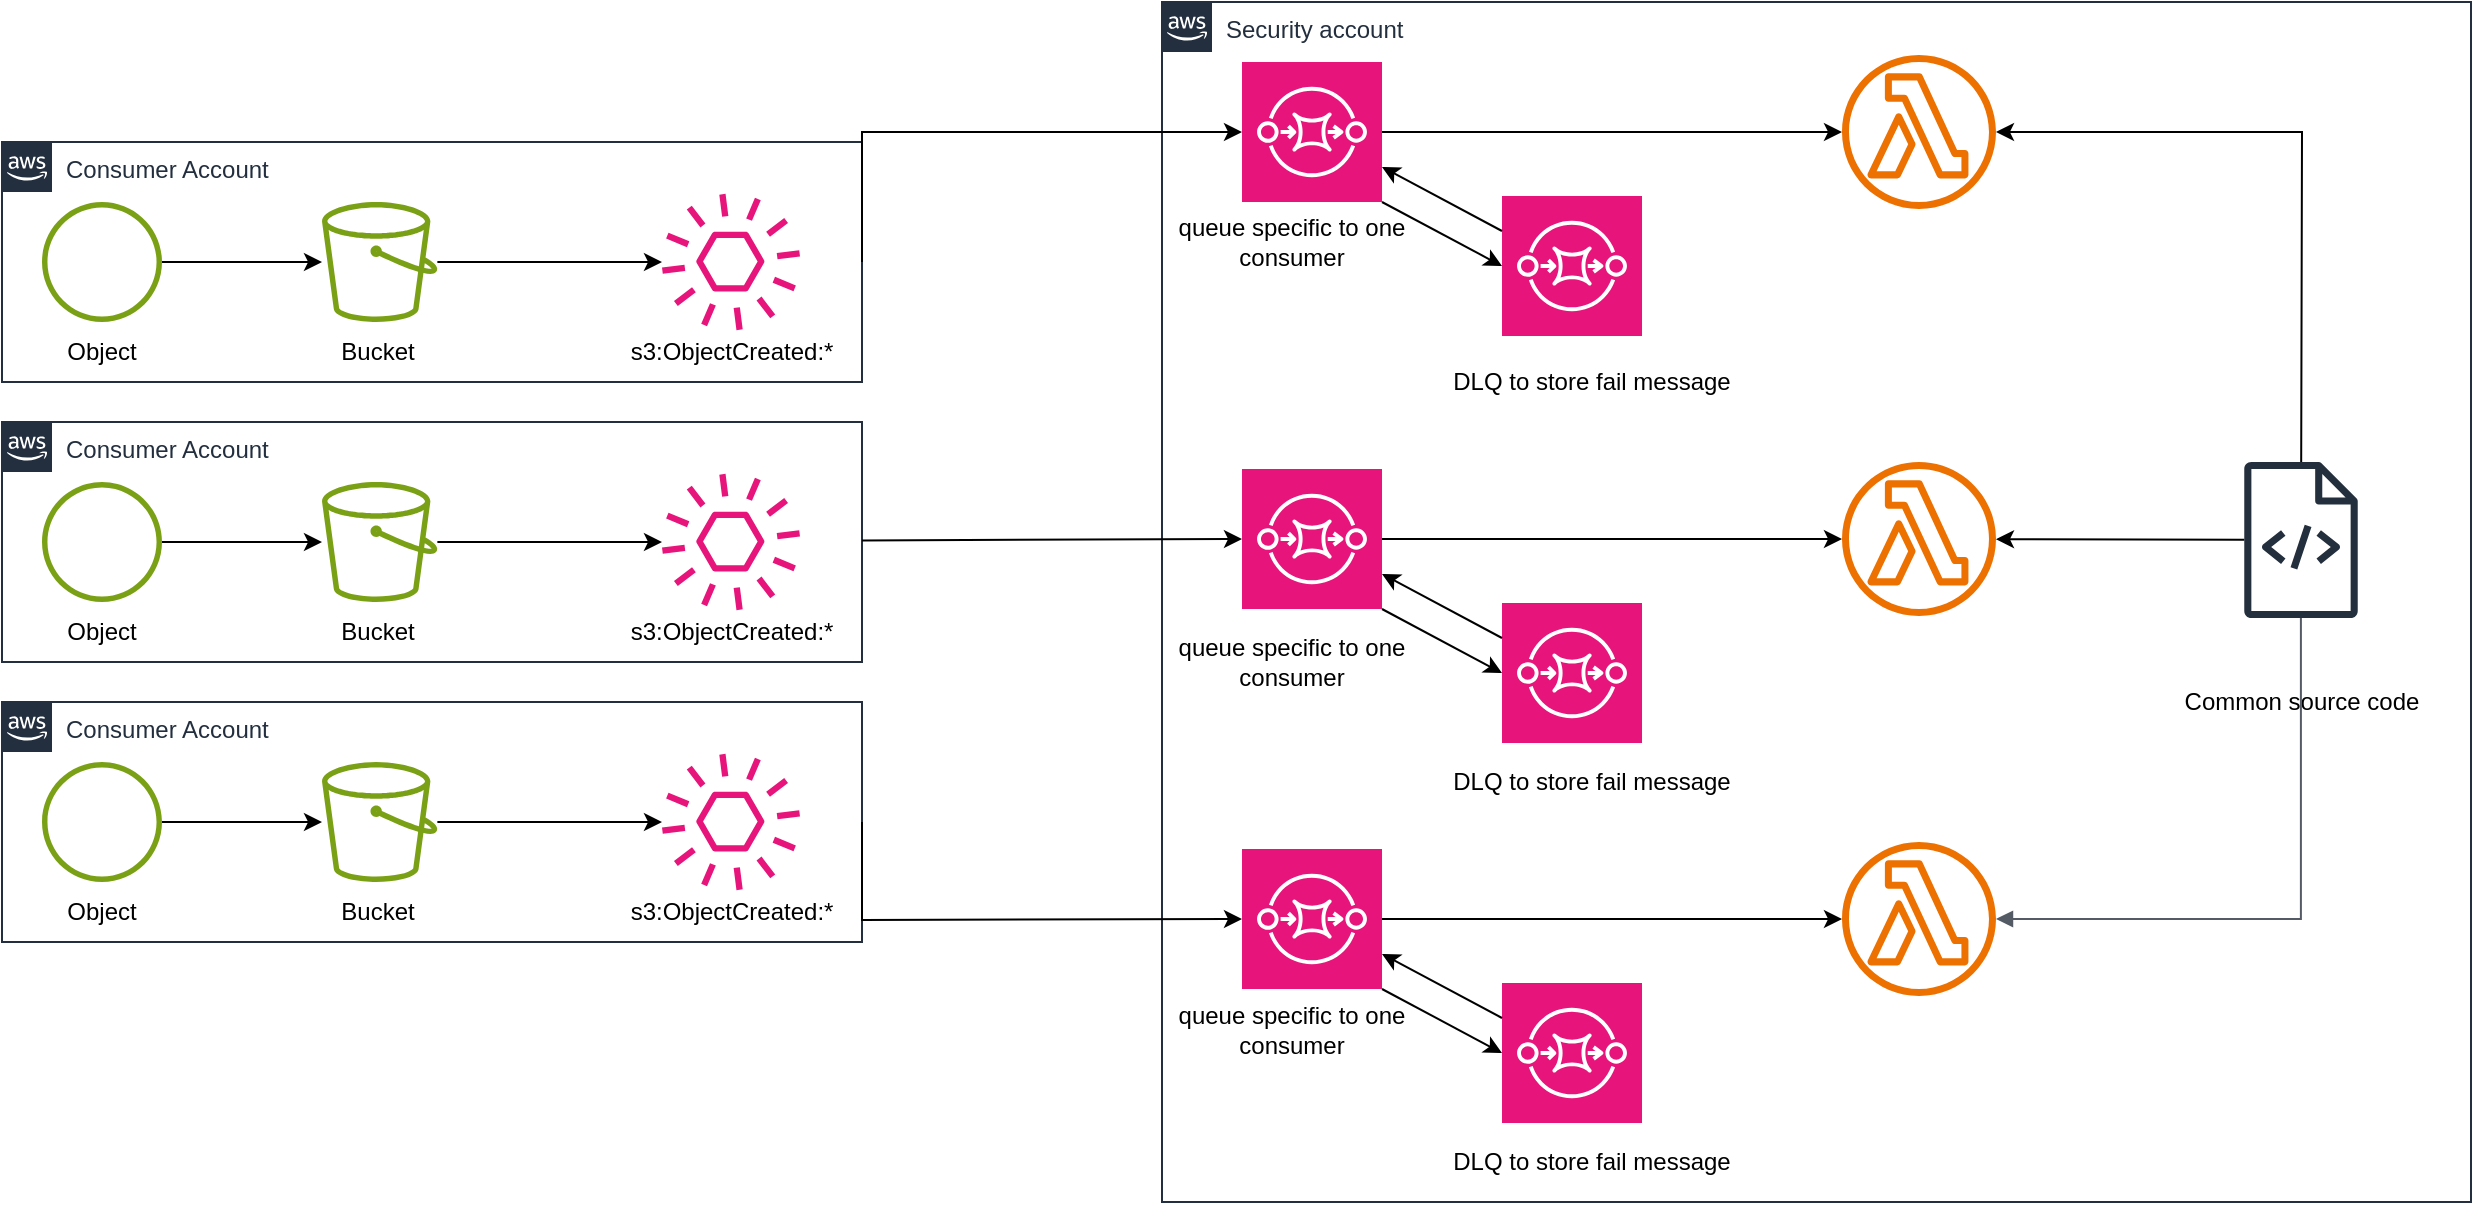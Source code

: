 <mxfile version="28.2.8">
  <diagram name="Trang-1" id="DyeFEJzLR0LAhU3ais9p">
    <mxGraphModel dx="1353" dy="620" grid="1" gridSize="10" guides="1" tooltips="1" connect="1" arrows="1" fold="1" page="1" pageScale="1" pageWidth="827" pageHeight="1169" math="0" shadow="0">
      <root>
        <mxCell id="0" />
        <mxCell id="1" parent="0" />
        <mxCell id="HeWmij_1mZDLhINLAWdS-2" value="Consumer Account" style="points=[[0,0],[0.25,0],[0.5,0],[0.75,0],[1,0],[1,0.25],[1,0.5],[1,0.75],[1,1],[0.75,1],[0.5,1],[0.25,1],[0,1],[0,0.75],[0,0.5],[0,0.25]];outlineConnect=0;gradientColor=none;html=1;whiteSpace=wrap;fontSize=12;fontStyle=0;container=1;pointerEvents=0;collapsible=0;recursiveResize=0;shape=mxgraph.aws4.group;grIcon=mxgraph.aws4.group_aws_cloud_alt;strokeColor=#232F3E;fillColor=none;verticalAlign=top;align=left;spacingLeft=30;fontColor=#232F3E;dashed=0;" vertex="1" parent="1">
          <mxGeometry x="120" y="140" width="430" height="120" as="geometry" />
        </mxCell>
        <mxCell id="HeWmij_1mZDLhINLAWdS-3" value="" style="sketch=0;outlineConnect=0;fontColor=#232F3E;gradientColor=none;fillColor=#7AA116;strokeColor=none;dashed=0;verticalLabelPosition=bottom;verticalAlign=top;align=center;html=1;fontSize=12;fontStyle=0;aspect=fixed;pointerEvents=1;shape=mxgraph.aws4.object;" vertex="1" parent="HeWmij_1mZDLhINLAWdS-2">
          <mxGeometry x="20" y="30" width="60" height="60" as="geometry" />
        </mxCell>
        <mxCell id="HeWmij_1mZDLhINLAWdS-5" value="" style="sketch=0;outlineConnect=0;fontColor=#232F3E;gradientColor=none;fillColor=#7AA116;strokeColor=none;dashed=0;verticalLabelPosition=bottom;verticalAlign=top;align=center;html=1;fontSize=12;fontStyle=0;aspect=fixed;pointerEvents=1;shape=mxgraph.aws4.bucket;" vertex="1" parent="HeWmij_1mZDLhINLAWdS-2">
          <mxGeometry x="160" y="30" width="57.69" height="60" as="geometry" />
        </mxCell>
        <mxCell id="HeWmij_1mZDLhINLAWdS-6" value="" style="sketch=0;outlineConnect=0;fontColor=#232F3E;gradientColor=none;fillColor=#E7157B;strokeColor=none;dashed=0;verticalLabelPosition=bottom;verticalAlign=top;align=center;html=1;fontSize=12;fontStyle=0;aspect=fixed;pointerEvents=1;shape=mxgraph.aws4.event;" vertex="1" parent="HeWmij_1mZDLhINLAWdS-2">
          <mxGeometry x="330" y="25.5" width="69" height="69" as="geometry" />
        </mxCell>
        <mxCell id="HeWmij_1mZDLhINLAWdS-15" value="Object" style="text;html=1;whiteSpace=wrap;strokeColor=none;fillColor=none;align=center;verticalAlign=middle;rounded=0;" vertex="1" parent="HeWmij_1mZDLhINLAWdS-2">
          <mxGeometry x="20" y="90" width="60" height="30" as="geometry" />
        </mxCell>
        <mxCell id="HeWmij_1mZDLhINLAWdS-16" value="Bucket" style="text;html=1;whiteSpace=wrap;strokeColor=none;fillColor=none;align=center;verticalAlign=middle;rounded=0;" vertex="1" parent="HeWmij_1mZDLhINLAWdS-2">
          <mxGeometry x="157.69" y="90" width="60" height="30" as="geometry" />
        </mxCell>
        <mxCell id="HeWmij_1mZDLhINLAWdS-17" value="s3:ObjectCreated:*" style="text;html=1;whiteSpace=wrap;strokeColor=none;fillColor=none;align=center;verticalAlign=middle;rounded=0;" vertex="1" parent="HeWmij_1mZDLhINLAWdS-2">
          <mxGeometry x="336.75" y="94.5" width="55.5" height="20" as="geometry" />
        </mxCell>
        <mxCell id="HeWmij_1mZDLhINLAWdS-20" value="" style="endArrow=classic;html=1;rounded=0;" edge="1" parent="HeWmij_1mZDLhINLAWdS-2" source="HeWmij_1mZDLhINLAWdS-3" target="HeWmij_1mZDLhINLAWdS-5">
          <mxGeometry width="50" height="50" relative="1" as="geometry">
            <mxPoint x="40" y="210" as="sourcePoint" />
            <mxPoint x="90" y="160" as="targetPoint" />
          </mxGeometry>
        </mxCell>
        <mxCell id="HeWmij_1mZDLhINLAWdS-22" value="" style="endArrow=classic;html=1;rounded=0;" edge="1" parent="HeWmij_1mZDLhINLAWdS-2" source="HeWmij_1mZDLhINLAWdS-5" target="HeWmij_1mZDLhINLAWdS-6">
          <mxGeometry width="50" height="50" relative="1" as="geometry">
            <mxPoint x="240" y="80" as="sourcePoint" />
            <mxPoint x="290" y="30" as="targetPoint" />
          </mxGeometry>
        </mxCell>
        <mxCell id="HeWmij_1mZDLhINLAWdS-23" value="Consumer Account" style="points=[[0,0],[0.25,0],[0.5,0],[0.75,0],[1,0],[1,0.25],[1,0.5],[1,0.75],[1,1],[0.75,1],[0.5,1],[0.25,1],[0,1],[0,0.75],[0,0.5],[0,0.25]];outlineConnect=0;gradientColor=none;html=1;whiteSpace=wrap;fontSize=12;fontStyle=0;container=1;pointerEvents=0;collapsible=0;recursiveResize=0;shape=mxgraph.aws4.group;grIcon=mxgraph.aws4.group_aws_cloud_alt;strokeColor=#232F3E;fillColor=none;verticalAlign=top;align=left;spacingLeft=30;fontColor=#232F3E;dashed=0;" vertex="1" parent="1">
          <mxGeometry x="120" y="280" width="430" height="120" as="geometry" />
        </mxCell>
        <mxCell id="HeWmij_1mZDLhINLAWdS-24" value="" style="sketch=0;outlineConnect=0;fontColor=#232F3E;gradientColor=none;fillColor=#7AA116;strokeColor=none;dashed=0;verticalLabelPosition=bottom;verticalAlign=top;align=center;html=1;fontSize=12;fontStyle=0;aspect=fixed;pointerEvents=1;shape=mxgraph.aws4.object;" vertex="1" parent="HeWmij_1mZDLhINLAWdS-23">
          <mxGeometry x="20" y="30" width="60" height="60" as="geometry" />
        </mxCell>
        <mxCell id="HeWmij_1mZDLhINLAWdS-25" value="" style="sketch=0;outlineConnect=0;fontColor=#232F3E;gradientColor=none;fillColor=#7AA116;strokeColor=none;dashed=0;verticalLabelPosition=bottom;verticalAlign=top;align=center;html=1;fontSize=12;fontStyle=0;aspect=fixed;pointerEvents=1;shape=mxgraph.aws4.bucket;" vertex="1" parent="HeWmij_1mZDLhINLAWdS-23">
          <mxGeometry x="160" y="30" width="57.69" height="60" as="geometry" />
        </mxCell>
        <mxCell id="HeWmij_1mZDLhINLAWdS-26" value="" style="sketch=0;outlineConnect=0;fontColor=#232F3E;gradientColor=none;fillColor=#E7157B;strokeColor=none;dashed=0;verticalLabelPosition=bottom;verticalAlign=top;align=center;html=1;fontSize=12;fontStyle=0;aspect=fixed;pointerEvents=1;shape=mxgraph.aws4.event;" vertex="1" parent="HeWmij_1mZDLhINLAWdS-23">
          <mxGeometry x="330" y="25.5" width="69" height="69" as="geometry" />
        </mxCell>
        <mxCell id="HeWmij_1mZDLhINLAWdS-27" value="Object" style="text;html=1;whiteSpace=wrap;strokeColor=none;fillColor=none;align=center;verticalAlign=middle;rounded=0;" vertex="1" parent="HeWmij_1mZDLhINLAWdS-23">
          <mxGeometry x="20" y="90" width="60" height="30" as="geometry" />
        </mxCell>
        <mxCell id="HeWmij_1mZDLhINLAWdS-28" value="Bucket" style="text;html=1;whiteSpace=wrap;strokeColor=none;fillColor=none;align=center;verticalAlign=middle;rounded=0;" vertex="1" parent="HeWmij_1mZDLhINLAWdS-23">
          <mxGeometry x="157.69" y="90" width="60" height="30" as="geometry" />
        </mxCell>
        <mxCell id="HeWmij_1mZDLhINLAWdS-29" value="s3:ObjectCreated:*" style="text;html=1;whiteSpace=wrap;strokeColor=none;fillColor=none;align=center;verticalAlign=middle;rounded=0;" vertex="1" parent="HeWmij_1mZDLhINLAWdS-23">
          <mxGeometry x="336.75" y="94.5" width="55.5" height="20" as="geometry" />
        </mxCell>
        <mxCell id="HeWmij_1mZDLhINLAWdS-30" value="" style="endArrow=classic;html=1;rounded=0;" edge="1" parent="HeWmij_1mZDLhINLAWdS-23" source="HeWmij_1mZDLhINLAWdS-24" target="HeWmij_1mZDLhINLAWdS-25">
          <mxGeometry width="50" height="50" relative="1" as="geometry">
            <mxPoint x="40" y="210" as="sourcePoint" />
            <mxPoint x="90" y="160" as="targetPoint" />
          </mxGeometry>
        </mxCell>
        <mxCell id="HeWmij_1mZDLhINLAWdS-31" value="" style="endArrow=classic;html=1;rounded=0;" edge="1" parent="HeWmij_1mZDLhINLAWdS-23" source="HeWmij_1mZDLhINLAWdS-25" target="HeWmij_1mZDLhINLAWdS-26">
          <mxGeometry width="50" height="50" relative="1" as="geometry">
            <mxPoint x="240" y="80" as="sourcePoint" />
            <mxPoint x="290" y="30" as="targetPoint" />
          </mxGeometry>
        </mxCell>
        <mxCell id="HeWmij_1mZDLhINLAWdS-32" value="Consumer Account" style="points=[[0,0],[0.25,0],[0.5,0],[0.75,0],[1,0],[1,0.25],[1,0.5],[1,0.75],[1,1],[0.75,1],[0.5,1],[0.25,1],[0,1],[0,0.75],[0,0.5],[0,0.25]];outlineConnect=0;gradientColor=none;html=1;whiteSpace=wrap;fontSize=12;fontStyle=0;container=1;pointerEvents=0;collapsible=0;recursiveResize=0;shape=mxgraph.aws4.group;grIcon=mxgraph.aws4.group_aws_cloud_alt;strokeColor=#232F3E;fillColor=none;verticalAlign=top;align=left;spacingLeft=30;fontColor=#232F3E;dashed=0;" vertex="1" parent="1">
          <mxGeometry x="120" y="420" width="430" height="120" as="geometry" />
        </mxCell>
        <mxCell id="HeWmij_1mZDLhINLAWdS-33" value="" style="sketch=0;outlineConnect=0;fontColor=#232F3E;gradientColor=none;fillColor=#7AA116;strokeColor=none;dashed=0;verticalLabelPosition=bottom;verticalAlign=top;align=center;html=1;fontSize=12;fontStyle=0;aspect=fixed;pointerEvents=1;shape=mxgraph.aws4.object;" vertex="1" parent="HeWmij_1mZDLhINLAWdS-32">
          <mxGeometry x="20" y="30" width="60" height="60" as="geometry" />
        </mxCell>
        <mxCell id="HeWmij_1mZDLhINLAWdS-34" value="" style="sketch=0;outlineConnect=0;fontColor=#232F3E;gradientColor=none;fillColor=#7AA116;strokeColor=none;dashed=0;verticalLabelPosition=bottom;verticalAlign=top;align=center;html=1;fontSize=12;fontStyle=0;aspect=fixed;pointerEvents=1;shape=mxgraph.aws4.bucket;" vertex="1" parent="HeWmij_1mZDLhINLAWdS-32">
          <mxGeometry x="160" y="30" width="57.69" height="60" as="geometry" />
        </mxCell>
        <mxCell id="HeWmij_1mZDLhINLAWdS-35" value="" style="sketch=0;outlineConnect=0;fontColor=#232F3E;gradientColor=none;fillColor=#E7157B;strokeColor=none;dashed=0;verticalLabelPosition=bottom;verticalAlign=top;align=center;html=1;fontSize=12;fontStyle=0;aspect=fixed;pointerEvents=1;shape=mxgraph.aws4.event;" vertex="1" parent="HeWmij_1mZDLhINLAWdS-32">
          <mxGeometry x="330" y="25.5" width="69" height="69" as="geometry" />
        </mxCell>
        <mxCell id="HeWmij_1mZDLhINLAWdS-36" value="Object" style="text;html=1;whiteSpace=wrap;strokeColor=none;fillColor=none;align=center;verticalAlign=middle;rounded=0;" vertex="1" parent="HeWmij_1mZDLhINLAWdS-32">
          <mxGeometry x="20" y="90" width="60" height="30" as="geometry" />
        </mxCell>
        <mxCell id="HeWmij_1mZDLhINLAWdS-37" value="Bucket" style="text;html=1;whiteSpace=wrap;strokeColor=none;fillColor=none;align=center;verticalAlign=middle;rounded=0;" vertex="1" parent="HeWmij_1mZDLhINLAWdS-32">
          <mxGeometry x="157.69" y="90" width="60" height="30" as="geometry" />
        </mxCell>
        <mxCell id="HeWmij_1mZDLhINLAWdS-38" value="s3:ObjectCreated:*" style="text;html=1;whiteSpace=wrap;strokeColor=none;fillColor=none;align=center;verticalAlign=middle;rounded=0;" vertex="1" parent="HeWmij_1mZDLhINLAWdS-32">
          <mxGeometry x="336.75" y="94.5" width="55.5" height="20" as="geometry" />
        </mxCell>
        <mxCell id="HeWmij_1mZDLhINLAWdS-39" value="" style="endArrow=classic;html=1;rounded=0;" edge="1" parent="HeWmij_1mZDLhINLAWdS-32" source="HeWmij_1mZDLhINLAWdS-33" target="HeWmij_1mZDLhINLAWdS-34">
          <mxGeometry width="50" height="50" relative="1" as="geometry">
            <mxPoint x="40" y="210" as="sourcePoint" />
            <mxPoint x="90" y="160" as="targetPoint" />
          </mxGeometry>
        </mxCell>
        <mxCell id="HeWmij_1mZDLhINLAWdS-40" value="" style="endArrow=classic;html=1;rounded=0;" edge="1" parent="HeWmij_1mZDLhINLAWdS-32" source="HeWmij_1mZDLhINLAWdS-34" target="HeWmij_1mZDLhINLAWdS-35">
          <mxGeometry width="50" height="50" relative="1" as="geometry">
            <mxPoint x="240" y="80" as="sourcePoint" />
            <mxPoint x="290" y="30" as="targetPoint" />
          </mxGeometry>
        </mxCell>
        <mxCell id="HeWmij_1mZDLhINLAWdS-41" value="" style="points=[[0,0],[0.25,0],[0.5,0],[0.75,0],[1,0],[1,0.25],[1,0.5],[1,0.75],[1,1],[0.75,1],[0.5,1],[0.25,1],[0,1],[0,0.75],[0,0.5],[0,0.25]];outlineConnect=0;gradientColor=none;html=1;whiteSpace=wrap;fontSize=12;fontStyle=0;container=1;pointerEvents=0;collapsible=0;recursiveResize=0;shape=mxgraph.aws4.group;grIcon=mxgraph.aws4.group_aws_cloud_alt;strokeColor=#232F3E;fillColor=none;verticalAlign=top;align=left;spacingLeft=30;fontColor=#232F3E;dashed=0;" vertex="1" parent="1">
          <mxGeometry x="700" y="70" width="654.5" height="600" as="geometry" />
        </mxCell>
        <mxCell id="HeWmij_1mZDLhINLAWdS-42" value="" style="sketch=0;points=[[0,0,0],[0.25,0,0],[0.5,0,0],[0.75,0,0],[1,0,0],[0,1,0],[0.25,1,0],[0.5,1,0],[0.75,1,0],[1,1,0],[0,0.25,0],[0,0.5,0],[0,0.75,0],[1,0.25,0],[1,0.5,0],[1,0.75,0]];outlineConnect=0;fontColor=#232F3E;fillColor=#E7157B;strokeColor=#ffffff;dashed=0;verticalLabelPosition=bottom;verticalAlign=top;align=center;html=1;fontSize=12;fontStyle=0;aspect=fixed;shape=mxgraph.aws4.resourceIcon;resIcon=mxgraph.aws4.sqs;" vertex="1" parent="HeWmij_1mZDLhINLAWdS-41">
          <mxGeometry x="40" y="30" width="70" height="70" as="geometry" />
        </mxCell>
        <mxCell id="HeWmij_1mZDLhINLAWdS-43" value="" style="sketch=0;outlineConnect=0;fontColor=#232F3E;gradientColor=none;fillColor=#ED7100;strokeColor=none;dashed=0;verticalLabelPosition=bottom;verticalAlign=top;align=center;html=1;fontSize=12;fontStyle=0;aspect=fixed;pointerEvents=1;shape=mxgraph.aws4.lambda_function;" vertex="1" parent="HeWmij_1mZDLhINLAWdS-41">
          <mxGeometry x="340" y="26.5" width="77" height="77" as="geometry" />
        </mxCell>
        <mxCell id="HeWmij_1mZDLhINLAWdS-44" value="" style="sketch=0;points=[[0,0,0],[0.25,0,0],[0.5,0,0],[0.75,0,0],[1,0,0],[0,1,0],[0.25,1,0],[0.5,1,0],[0.75,1,0],[1,1,0],[0,0.25,0],[0,0.5,0],[0,0.75,0],[1,0.25,0],[1,0.5,0],[1,0.75,0]];outlineConnect=0;fontColor=#232F3E;fillColor=#E7157B;strokeColor=#ffffff;dashed=0;verticalLabelPosition=bottom;verticalAlign=top;align=center;html=1;fontSize=12;fontStyle=0;aspect=fixed;shape=mxgraph.aws4.resourceIcon;resIcon=mxgraph.aws4.sqs;" vertex="1" parent="HeWmij_1mZDLhINLAWdS-41">
          <mxGeometry x="170" y="97" width="70" height="70" as="geometry" />
        </mxCell>
        <mxCell id="HeWmij_1mZDLhINLAWdS-45" value="" style="endArrow=classic;html=1;rounded=0;exitX=1;exitY=1;exitDx=0;exitDy=0;exitPerimeter=0;entryX=0;entryY=0.5;entryDx=0;entryDy=0;entryPerimeter=0;" edge="1" parent="HeWmij_1mZDLhINLAWdS-41" source="HeWmij_1mZDLhINLAWdS-42" target="HeWmij_1mZDLhINLAWdS-44">
          <mxGeometry width="50" height="50" relative="1" as="geometry">
            <mxPoint x="110" y="160" as="sourcePoint" />
            <mxPoint x="160" y="110" as="targetPoint" />
          </mxGeometry>
        </mxCell>
        <mxCell id="HeWmij_1mZDLhINLAWdS-46" value="" style="endArrow=classic;html=1;rounded=0;exitX=0;exitY=0.25;exitDx=0;exitDy=0;exitPerimeter=0;entryX=1;entryY=0.75;entryDx=0;entryDy=0;entryPerimeter=0;" edge="1" parent="HeWmij_1mZDLhINLAWdS-41" source="HeWmij_1mZDLhINLAWdS-44" target="HeWmij_1mZDLhINLAWdS-42">
          <mxGeometry width="50" height="50" relative="1" as="geometry">
            <mxPoint x="160" y="40" as="sourcePoint" />
            <mxPoint x="220" y="72" as="targetPoint" />
          </mxGeometry>
        </mxCell>
        <mxCell id="HeWmij_1mZDLhINLAWdS-47" value="" style="endArrow=classic;html=1;rounded=0;exitX=1;exitY=0.5;exitDx=0;exitDy=0;exitPerimeter=0;" edge="1" parent="HeWmij_1mZDLhINLAWdS-41" source="HeWmij_1mZDLhINLAWdS-42" target="HeWmij_1mZDLhINLAWdS-43">
          <mxGeometry width="50" height="50" relative="1" as="geometry">
            <mxPoint x="140" y="70" as="sourcePoint" />
            <mxPoint x="190" y="20" as="targetPoint" />
          </mxGeometry>
        </mxCell>
        <mxCell id="HeWmij_1mZDLhINLAWdS-52" value="" style="sketch=0;points=[[0,0,0],[0.25,0,0],[0.5,0,0],[0.75,0,0],[1,0,0],[0,1,0],[0.25,1,0],[0.5,1,0],[0.75,1,0],[1,1,0],[0,0.25,0],[0,0.5,0],[0,0.75,0],[1,0.25,0],[1,0.5,0],[1,0.75,0]];outlineConnect=0;fontColor=#232F3E;fillColor=#E7157B;strokeColor=#ffffff;dashed=0;verticalLabelPosition=bottom;verticalAlign=top;align=center;html=1;fontSize=12;fontStyle=0;aspect=fixed;shape=mxgraph.aws4.resourceIcon;resIcon=mxgraph.aws4.sqs;" vertex="1" parent="HeWmij_1mZDLhINLAWdS-41">
          <mxGeometry x="40" y="233.5" width="70" height="70" as="geometry" />
        </mxCell>
        <mxCell id="HeWmij_1mZDLhINLAWdS-53" value="" style="sketch=0;outlineConnect=0;fontColor=#232F3E;gradientColor=none;fillColor=#ED7100;strokeColor=none;dashed=0;verticalLabelPosition=bottom;verticalAlign=top;align=center;html=1;fontSize=12;fontStyle=0;aspect=fixed;pointerEvents=1;shape=mxgraph.aws4.lambda_function;" vertex="1" parent="HeWmij_1mZDLhINLAWdS-41">
          <mxGeometry x="340" y="230" width="77" height="77" as="geometry" />
        </mxCell>
        <mxCell id="HeWmij_1mZDLhINLAWdS-54" value="" style="sketch=0;points=[[0,0,0],[0.25,0,0],[0.5,0,0],[0.75,0,0],[1,0,0],[0,1,0],[0.25,1,0],[0.5,1,0],[0.75,1,0],[1,1,0],[0,0.25,0],[0,0.5,0],[0,0.75,0],[1,0.25,0],[1,0.5,0],[1,0.75,0]];outlineConnect=0;fontColor=#232F3E;fillColor=#E7157B;strokeColor=#ffffff;dashed=0;verticalLabelPosition=bottom;verticalAlign=top;align=center;html=1;fontSize=12;fontStyle=0;aspect=fixed;shape=mxgraph.aws4.resourceIcon;resIcon=mxgraph.aws4.sqs;" vertex="1" parent="HeWmij_1mZDLhINLAWdS-41">
          <mxGeometry x="170" y="300.5" width="70" height="70" as="geometry" />
        </mxCell>
        <mxCell id="HeWmij_1mZDLhINLAWdS-55" value="" style="endArrow=classic;html=1;rounded=0;exitX=1;exitY=1;exitDx=0;exitDy=0;exitPerimeter=0;entryX=0;entryY=0.5;entryDx=0;entryDy=0;entryPerimeter=0;" edge="1" parent="HeWmij_1mZDLhINLAWdS-41" source="HeWmij_1mZDLhINLAWdS-52" target="HeWmij_1mZDLhINLAWdS-54">
          <mxGeometry width="50" height="50" relative="1" as="geometry">
            <mxPoint x="110" y="363.5" as="sourcePoint" />
            <mxPoint x="160" y="313.5" as="targetPoint" />
          </mxGeometry>
        </mxCell>
        <mxCell id="HeWmij_1mZDLhINLAWdS-56" value="" style="endArrow=classic;html=1;rounded=0;exitX=0;exitY=0.25;exitDx=0;exitDy=0;exitPerimeter=0;entryX=1;entryY=0.75;entryDx=0;entryDy=0;entryPerimeter=0;" edge="1" parent="HeWmij_1mZDLhINLAWdS-41" source="HeWmij_1mZDLhINLAWdS-54" target="HeWmij_1mZDLhINLAWdS-52">
          <mxGeometry width="50" height="50" relative="1" as="geometry">
            <mxPoint x="160" y="243.5" as="sourcePoint" />
            <mxPoint x="220" y="275.5" as="targetPoint" />
          </mxGeometry>
        </mxCell>
        <mxCell id="HeWmij_1mZDLhINLAWdS-57" value="" style="endArrow=classic;html=1;rounded=0;exitX=1;exitY=0.5;exitDx=0;exitDy=0;exitPerimeter=0;" edge="1" parent="HeWmij_1mZDLhINLAWdS-41" source="HeWmij_1mZDLhINLAWdS-52" target="HeWmij_1mZDLhINLAWdS-53">
          <mxGeometry width="50" height="50" relative="1" as="geometry">
            <mxPoint x="140" y="273.5" as="sourcePoint" />
            <mxPoint x="190" y="223.5" as="targetPoint" />
          </mxGeometry>
        </mxCell>
        <mxCell id="HeWmij_1mZDLhINLAWdS-58" value="" style="sketch=0;points=[[0,0,0],[0.25,0,0],[0.5,0,0],[0.75,0,0],[1,0,0],[0,1,0],[0.25,1,0],[0.5,1,0],[0.75,1,0],[1,1,0],[0,0.25,0],[0,0.5,0],[0,0.75,0],[1,0.25,0],[1,0.5,0],[1,0.75,0]];outlineConnect=0;fontColor=#232F3E;fillColor=#E7157B;strokeColor=#ffffff;dashed=0;verticalLabelPosition=bottom;verticalAlign=top;align=center;html=1;fontSize=12;fontStyle=0;aspect=fixed;shape=mxgraph.aws4.resourceIcon;resIcon=mxgraph.aws4.sqs;" vertex="1" parent="HeWmij_1mZDLhINLAWdS-41">
          <mxGeometry x="40" y="423.5" width="70" height="70" as="geometry" />
        </mxCell>
        <mxCell id="HeWmij_1mZDLhINLAWdS-59" value="" style="sketch=0;outlineConnect=0;fontColor=#232F3E;gradientColor=none;fillColor=#ED7100;strokeColor=none;dashed=0;verticalLabelPosition=bottom;verticalAlign=top;align=center;html=1;fontSize=12;fontStyle=0;aspect=fixed;pointerEvents=1;shape=mxgraph.aws4.lambda_function;" vertex="1" parent="HeWmij_1mZDLhINLAWdS-41">
          <mxGeometry x="340" y="420" width="77" height="77" as="geometry" />
        </mxCell>
        <mxCell id="HeWmij_1mZDLhINLAWdS-60" value="" style="sketch=0;points=[[0,0,0],[0.25,0,0],[0.5,0,0],[0.75,0,0],[1,0,0],[0,1,0],[0.25,1,0],[0.5,1,0],[0.75,1,0],[1,1,0],[0,0.25,0],[0,0.5,0],[0,0.75,0],[1,0.25,0],[1,0.5,0],[1,0.75,0]];outlineConnect=0;fontColor=#232F3E;fillColor=#E7157B;strokeColor=#ffffff;dashed=0;verticalLabelPosition=bottom;verticalAlign=top;align=center;html=1;fontSize=12;fontStyle=0;aspect=fixed;shape=mxgraph.aws4.resourceIcon;resIcon=mxgraph.aws4.sqs;" vertex="1" parent="HeWmij_1mZDLhINLAWdS-41">
          <mxGeometry x="170" y="490.5" width="70" height="70" as="geometry" />
        </mxCell>
        <mxCell id="HeWmij_1mZDLhINLAWdS-61" value="" style="endArrow=classic;html=1;rounded=0;exitX=1;exitY=1;exitDx=0;exitDy=0;exitPerimeter=0;entryX=0;entryY=0.5;entryDx=0;entryDy=0;entryPerimeter=0;" edge="1" parent="HeWmij_1mZDLhINLAWdS-41" source="HeWmij_1mZDLhINLAWdS-58" target="HeWmij_1mZDLhINLAWdS-60">
          <mxGeometry width="50" height="50" relative="1" as="geometry">
            <mxPoint x="110" y="553.5" as="sourcePoint" />
            <mxPoint x="160" y="503.5" as="targetPoint" />
          </mxGeometry>
        </mxCell>
        <mxCell id="HeWmij_1mZDLhINLAWdS-62" value="" style="endArrow=classic;html=1;rounded=0;exitX=0;exitY=0.25;exitDx=0;exitDy=0;exitPerimeter=0;entryX=1;entryY=0.75;entryDx=0;entryDy=0;entryPerimeter=0;" edge="1" parent="HeWmij_1mZDLhINLAWdS-41" source="HeWmij_1mZDLhINLAWdS-60" target="HeWmij_1mZDLhINLAWdS-58">
          <mxGeometry width="50" height="50" relative="1" as="geometry">
            <mxPoint x="160" y="433.5" as="sourcePoint" />
            <mxPoint x="220" y="465.5" as="targetPoint" />
          </mxGeometry>
        </mxCell>
        <mxCell id="HeWmij_1mZDLhINLAWdS-63" value="" style="endArrow=classic;html=1;rounded=0;exitX=1;exitY=0.5;exitDx=0;exitDy=0;exitPerimeter=0;" edge="1" parent="HeWmij_1mZDLhINLAWdS-41" source="HeWmij_1mZDLhINLAWdS-58" target="HeWmij_1mZDLhINLAWdS-59">
          <mxGeometry width="50" height="50" relative="1" as="geometry">
            <mxPoint x="140" y="463.5" as="sourcePoint" />
            <mxPoint x="190" y="413.5" as="targetPoint" />
          </mxGeometry>
        </mxCell>
        <mxCell id="HeWmij_1mZDLhINLAWdS-75" value="queue specific to one consumer" style="text;html=1;whiteSpace=wrap;strokeColor=none;fillColor=none;align=center;verticalAlign=middle;rounded=0;" vertex="1" parent="HeWmij_1mZDLhINLAWdS-41">
          <mxGeometry x="-20" y="110" width="170" height="20" as="geometry" />
        </mxCell>
        <mxCell id="HeWmij_1mZDLhINLAWdS-76" value="&lt;font color=&quot;#232f3e&quot;&gt;Security account&lt;/font&gt;" style="text;whiteSpace=wrap;html=1;" vertex="1" parent="HeWmij_1mZDLhINLAWdS-41">
          <mxGeometry x="30" width="130" height="40" as="geometry" />
        </mxCell>
        <mxCell id="HeWmij_1mZDLhINLAWdS-77" value="queue specific to one consumer" style="text;html=1;whiteSpace=wrap;strokeColor=none;fillColor=none;align=center;verticalAlign=middle;rounded=0;" vertex="1" parent="HeWmij_1mZDLhINLAWdS-41">
          <mxGeometry x="-20" y="320" width="170" height="20" as="geometry" />
        </mxCell>
        <mxCell id="HeWmij_1mZDLhINLAWdS-78" value="queue specific to one consumer" style="text;html=1;whiteSpace=wrap;strokeColor=none;fillColor=none;align=center;verticalAlign=middle;rounded=0;" vertex="1" parent="HeWmij_1mZDLhINLAWdS-41">
          <mxGeometry x="-20" y="504" width="170" height="20" as="geometry" />
        </mxCell>
        <mxCell id="HeWmij_1mZDLhINLAWdS-80" value="DLQ to store fail message" style="text;html=1;whiteSpace=wrap;strokeColor=none;fillColor=none;align=center;verticalAlign=middle;rounded=0;" vertex="1" parent="HeWmij_1mZDLhINLAWdS-41">
          <mxGeometry x="130" y="180" width="170" height="20" as="geometry" />
        </mxCell>
        <mxCell id="HeWmij_1mZDLhINLAWdS-81" value="DLQ to store fail message" style="text;html=1;whiteSpace=wrap;strokeColor=none;fillColor=none;align=center;verticalAlign=middle;rounded=0;" vertex="1" parent="HeWmij_1mZDLhINLAWdS-41">
          <mxGeometry x="130" y="380" width="170" height="20" as="geometry" />
        </mxCell>
        <mxCell id="HeWmij_1mZDLhINLAWdS-82" value="DLQ to store fail message" style="text;html=1;whiteSpace=wrap;strokeColor=none;fillColor=none;align=center;verticalAlign=middle;rounded=0;" vertex="1" parent="HeWmij_1mZDLhINLAWdS-41">
          <mxGeometry x="130" y="570" width="170" height="20" as="geometry" />
        </mxCell>
        <mxCell id="HeWmij_1mZDLhINLAWdS-83" value="" style="sketch=0;outlineConnect=0;fontColor=#232F3E;gradientColor=none;fillColor=#232F3D;strokeColor=none;dashed=0;verticalLabelPosition=bottom;verticalAlign=top;align=center;html=1;fontSize=12;fontStyle=0;aspect=fixed;pointerEvents=1;shape=mxgraph.aws4.source_code;" vertex="1" parent="HeWmij_1mZDLhINLAWdS-41">
          <mxGeometry x="541" y="230" width="57" height="78" as="geometry" />
        </mxCell>
        <mxCell id="HeWmij_1mZDLhINLAWdS-84" value="Common source code" style="text;html=1;whiteSpace=wrap;strokeColor=none;fillColor=none;align=center;verticalAlign=middle;rounded=0;" vertex="1" parent="HeWmij_1mZDLhINLAWdS-41">
          <mxGeometry x="484.5" y="340" width="170" height="20" as="geometry" />
        </mxCell>
        <mxCell id="HeWmij_1mZDLhINLAWdS-86" value="" style="endArrow=classic;html=1;rounded=0;" edge="1" parent="HeWmij_1mZDLhINLAWdS-41" source="HeWmij_1mZDLhINLAWdS-83" target="HeWmij_1mZDLhINLAWdS-53">
          <mxGeometry width="50" height="50" relative="1" as="geometry">
            <mxPoint x="460" y="290" as="sourcePoint" />
            <mxPoint x="510" y="240" as="targetPoint" />
          </mxGeometry>
        </mxCell>
        <mxCell id="HeWmij_1mZDLhINLAWdS-87" value="" style="endArrow=classic;html=1;rounded=0;" edge="1" parent="HeWmij_1mZDLhINLAWdS-41" source="HeWmij_1mZDLhINLAWdS-83" target="HeWmij_1mZDLhINLAWdS-43">
          <mxGeometry width="50" height="50" relative="1" as="geometry">
            <mxPoint x="550" y="220" as="sourcePoint" />
            <mxPoint x="600" y="170" as="targetPoint" />
            <Array as="points">
              <mxPoint x="570" y="65" />
            </Array>
          </mxGeometry>
        </mxCell>
        <mxCell id="HeWmij_1mZDLhINLAWdS-88" value="" style="edgeStyle=orthogonalEdgeStyle;html=1;endArrow=none;elbow=vertical;startArrow=block;startFill=1;strokeColor=#545B64;rounded=0;" edge="1" parent="HeWmij_1mZDLhINLAWdS-41" source="HeWmij_1mZDLhINLAWdS-59" target="HeWmij_1mZDLhINLAWdS-83">
          <mxGeometry width="100" relative="1" as="geometry">
            <mxPoint x="550" y="420" as="sourcePoint" />
            <mxPoint x="650" y="420" as="targetPoint" />
          </mxGeometry>
        </mxCell>
        <mxCell id="HeWmij_1mZDLhINLAWdS-65" value="" style="endArrow=classic;html=1;rounded=0;entryX=0;entryY=0.5;entryDx=0;entryDy=0;entryPerimeter=0;" edge="1" parent="1" source="HeWmij_1mZDLhINLAWdS-23" target="HeWmij_1mZDLhINLAWdS-52">
          <mxGeometry width="50" height="50" relative="1" as="geometry">
            <mxPoint x="590" y="380" as="sourcePoint" />
            <mxPoint x="640" y="330" as="targetPoint" />
          </mxGeometry>
        </mxCell>
        <mxCell id="HeWmij_1mZDLhINLAWdS-66" value="" style="endArrow=classic;html=1;rounded=0;exitX=1;exitY=0.5;exitDx=0;exitDy=0;entryX=0;entryY=0.5;entryDx=0;entryDy=0;entryPerimeter=0;" edge="1" parent="1" source="HeWmij_1mZDLhINLAWdS-2" target="HeWmij_1mZDLhINLAWdS-42">
          <mxGeometry width="50" height="50" relative="1" as="geometry">
            <mxPoint x="580" y="240" as="sourcePoint" />
            <mxPoint x="630" y="190" as="targetPoint" />
            <Array as="points">
              <mxPoint x="550" y="135" />
            </Array>
          </mxGeometry>
        </mxCell>
        <mxCell id="HeWmij_1mZDLhINLAWdS-73" value="" style="endArrow=classic;html=1;rounded=0;exitX=1;exitY=0.5;exitDx=0;exitDy=0;entryX=0;entryY=0.5;entryDx=0;entryDy=0;entryPerimeter=0;" edge="1" parent="1" source="HeWmij_1mZDLhINLAWdS-32" target="HeWmij_1mZDLhINLAWdS-58">
          <mxGeometry width="50" height="50" relative="1" as="geometry">
            <mxPoint x="600" y="530" as="sourcePoint" />
            <mxPoint x="650" y="480" as="targetPoint" />
            <Array as="points">
              <mxPoint x="550" y="529" />
            </Array>
          </mxGeometry>
        </mxCell>
      </root>
    </mxGraphModel>
  </diagram>
</mxfile>
